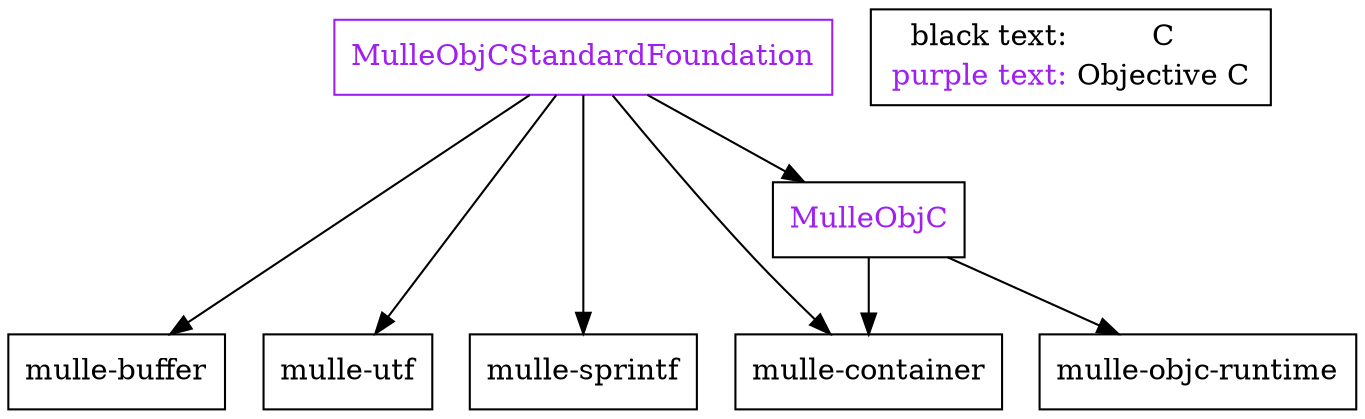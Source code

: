 digraph settings
{
   node [shape="record"];


   { rank = same; "mulle-buffer", "mulle-objc-runtime", "mulle-utf", "mulle-sprintf", "mulle-container" };

   MulleObjC                         [ fontcolor = "purple"];
   MulleObjCStandardFoundation       [ color = "purple" fontcolor = "purple" ];

   MulleObjC                   -> "mulle-container"
   MulleObjC                   -> "mulle-objc-runtime"
   MulleObjCStandardFoundation -> MulleObjC;
   MulleObjCStandardFoundation -> "mulle-container";
 	MulleObjCStandardFoundation -> "mulle-utf";
   MulleObjCStandardFoundation -> "mulle-sprintf";
   MulleObjCStandardFoundation -> "mulle-buffer";

 	subgraph legend {
    label = "Legend";
    key [label=<<table border="0" cellpadding="2" cellspacing="0" cellborder="0">
			       <tr><td align="right"><font color="#000000">black text:</font></td><td>C</td></tr>
			       <tr><td align="right"><font color="#a020f0">purple text:</font></td><td>Objective C</td></tr>
			      </table>>]
 	}
}
